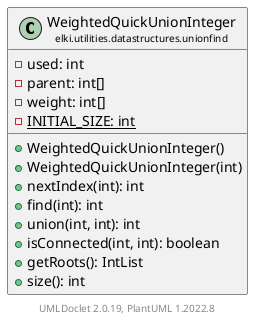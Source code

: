 @startuml
    remove .*\.(Instance|Par|Parameterizer|Factory)$
    set namespaceSeparator none
    hide empty fields
    hide empty methods

    class "<size:14>WeightedQuickUnionInteger\n<size:10>elki.utilities.datastructures.unionfind" as elki.utilities.datastructures.unionfind.WeightedQuickUnionInteger [[WeightedQuickUnionInteger.html]] {
        -used: int
        -parent: int[]
        -weight: int[]
        {static} -INITIAL_SIZE: int
        +WeightedQuickUnionInteger()
        +WeightedQuickUnionInteger(int)
        +nextIndex(int): int
        +find(int): int
        +union(int, int): int
        +isConnected(int, int): boolean
        +getRoots(): IntList
        +size(): int
    }

    center footer UMLDoclet 2.0.19, PlantUML 1.2022.8
@enduml
